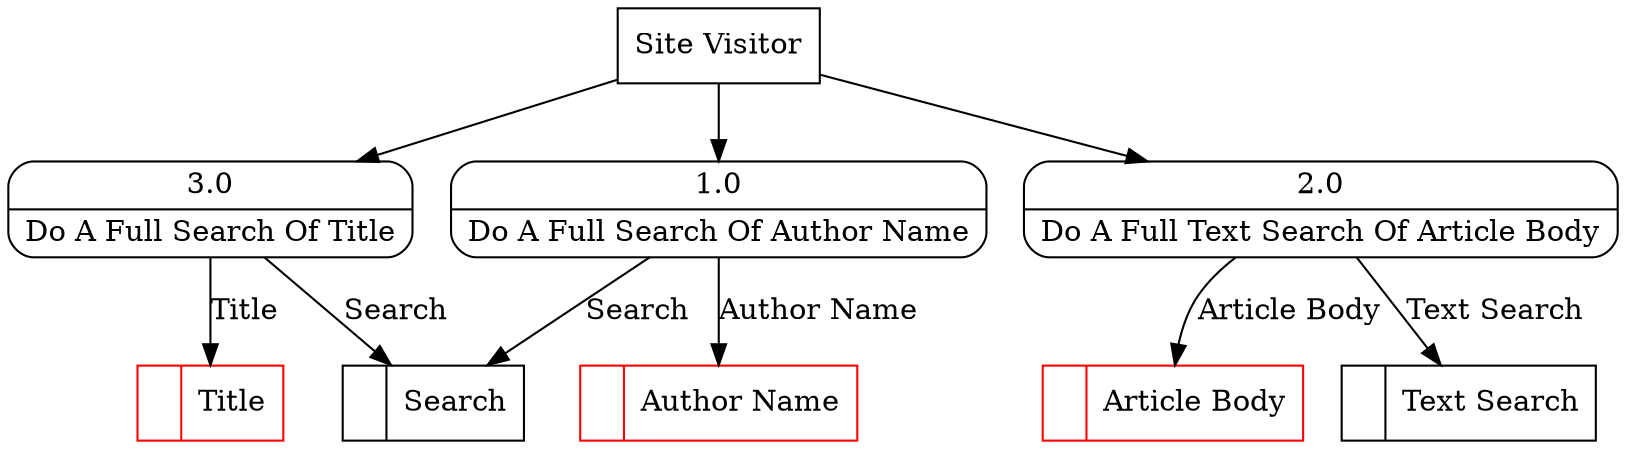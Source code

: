 digraph dfd2{ 
node[shape=record]
200 [label="<f0>  |<f1> Title " color=red];
201 [label="<f0>  |<f1> Author Name " color=red];
202 [label="<f0>  |<f1> Article Body " color=red];
203 [label="<f0>  |<f1> Search " ];
204 [label="<f0>  |<f1> Text Search " ];
205 [label="Site Visitor" shape=box];
206 [label="{<f0> 1.0|<f1> Do A Full Search Of Author Name }" shape=Mrecord];
207 [label="{<f0> 2.0|<f1> Do A Full Text Search Of Article Body }" shape=Mrecord];
208 [label="{<f0> 3.0|<f1> Do A Full Search Of Title }" shape=Mrecord];
205 -> 206
205 -> 207
205 -> 208
206 -> 201 [label="Author Name"]
206 -> 203 [label="Search"]
207 -> 204 [label="Text Search"]
207 -> 202 [label="Article Body"]
208 -> 203 [label="Search"]
208 -> 200 [label="Title"]
}